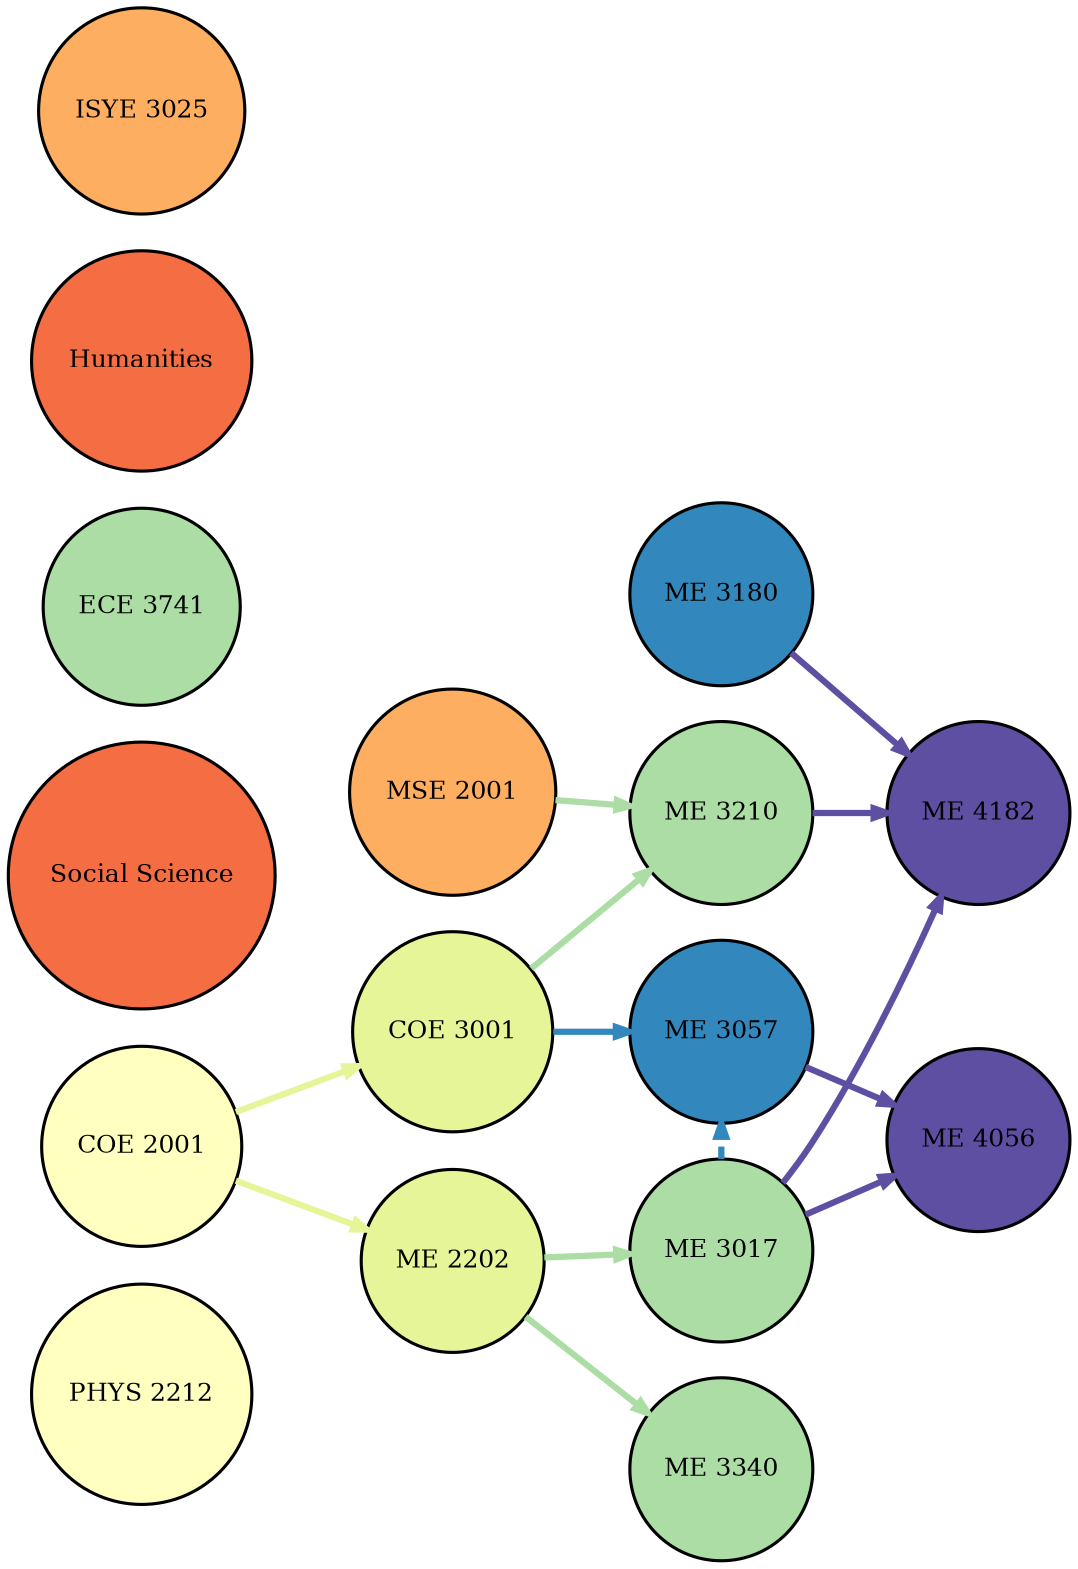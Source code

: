digraph Curriculum {
	node [color=black colorscheme=spectral11 fontsize=12 penwidth=1.5 shape=circle style=filled]
	edge [arrowsize=0.65 colorscheme=spectral11 penwidth=3]
	rankdir=LR
	"PHYS 2212" [fillcolor=6]
	"MSE 2001" [fillcolor=4]
	"COE 2001" [fillcolor=6]
	"ME 2202" [fillcolor=7]
	"COE 2001" -> "ME 2202" [color=7 style=solid]
	"Social Science" [fillcolor=3]
	"ECE 3741" [fillcolor=8]
	"COE 3001" [fillcolor=7]
	"COE 2001" -> "COE 3001" [color=7 style=solid]
	"ME 3340" [fillcolor=8]
	"ME 2202" -> "ME 3340" [color=8 style=solid]
	Humanities [fillcolor=3]
	"ME 3017" [fillcolor=8]
	"ME 2202" -> "ME 3017" [color=8 style=solid]
	"ME 3057" [fillcolor=10]
	"COE 3001" -> "ME 3057" [color=10 style=solid]
	"ME 3017" -> "ME 3057" [color=10 constraint=false style=dashed]
	"ISYE 3025" [fillcolor=4]
	"ME 3180" [fillcolor=10]
	"ME 3210" [fillcolor=8]
	"MSE 2001" -> "ME 3210" [color=8 style=solid]
	"COE 3001" -> "ME 3210" [color=8 style=solid]
	"ME 4056" [fillcolor=11]
	"ME 3057" -> "ME 4056" [color=11 style=solid]
	"ME 3017" -> "ME 4056" [color=11 style=solid]
	"ME 4182" [fillcolor=11]
	"ME 3210" -> "ME 4182" [color=11 style=solid]
	"ME 3180" -> "ME 4182" [color=11 style=solid]
	"ME 3017" -> "ME 4182" [color=11 style=solid]
}
